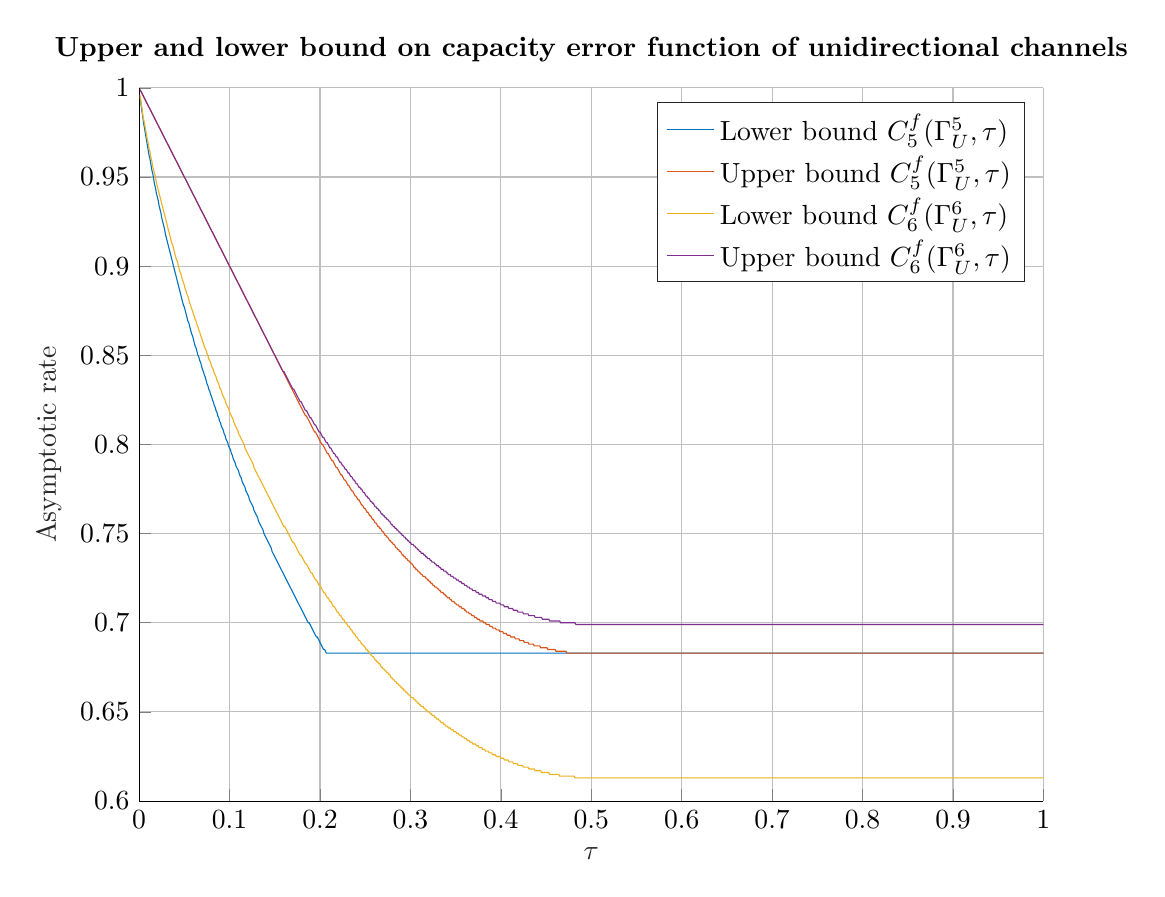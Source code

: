 % This file was created by matlab2tikz.
%
%The latest updates can be retrieved from
%  http://www.mathworks.com/matlabcentral/fileexchange/22022-matlab2tikz-matlab2tikz
%where you can also make suggestions and rate matlab2tikz.
%
\definecolor{mycolor1}{rgb}{0.0,0.447,0.741}%
\definecolor{mycolor2}{rgb}{0.85,0.325,0.098}%
\definecolor{mycolor3}{rgb}{0.929,0.694,0.125}%
\definecolor{mycolor4}{rgb}{0.494,0.184,0.556}%
%
\begin{tikzpicture}

\begin{axis}[%
width=4.521in,
height=3.566in,
at={(0.758in,0.481in)},
scale only axis,
unbounded coords=jump,
xmin=0,
xmax=1,
xlabel style={font=\color{white!15!black}},
xlabel={$\tau$},
ymin=0.6,
ymax=1,
ylabel style={font=\color{white!15!black}},
ylabel={Asymptotic rate},
axis background/.style={fill=white},
title style={font=\bfseries},
title={Upper and lower bound on capacity error function of unidirectional channels},
axis x line*=bottom,
axis y line*=left,
xmajorgrids,
ymajorgrids,
legend style={legend cell align=left, align=left, draw=white!15!black}
]
\addplot [color=mycolor1]
  table[row sep=crcr]{%
0	nan\\
0.001	0.995\\
0.002	0.991\\
0.003	0.987\\
0.004	0.984\\
0.005	0.98\\
0.006	0.977\\
0.007	0.974\\
0.008	0.971\\
0.009	0.968\\
0.01	0.965\\
0.011	0.962\\
0.012	0.96\\
0.013	0.957\\
0.014	0.954\\
0.015	0.952\\
0.016	0.949\\
0.017	0.946\\
0.018	0.944\\
0.019	0.941\\
0.02	0.939\\
0.021	0.937\\
0.022	0.934\\
0.023	0.932\\
0.024	0.93\\
0.025	0.927\\
0.026	0.925\\
0.027	0.923\\
0.028	0.921\\
0.029	0.918\\
0.03	0.916\\
0.031	0.914\\
0.032	0.912\\
0.033	0.91\\
0.034	0.908\\
0.035	0.906\\
0.036	0.904\\
0.037	0.902\\
0.038	0.9\\
0.039	0.898\\
0.04	0.896\\
0.041	0.894\\
0.042	0.892\\
0.043	0.89\\
0.044	0.888\\
0.045	0.886\\
0.046	0.884\\
0.047	0.882\\
0.048	0.88\\
0.049	0.878\\
0.05	0.877\\
0.051	0.875\\
0.052	0.873\\
0.053	0.871\\
0.054	0.869\\
0.055	0.868\\
0.056	0.866\\
0.057	0.864\\
0.058	0.862\\
0.059	0.861\\
0.06	0.859\\
0.061	0.857\\
0.062	0.855\\
0.063	0.854\\
0.064	0.852\\
0.065	0.85\\
0.066	0.849\\
0.067	0.847\\
0.068	0.846\\
0.069	0.844\\
0.07	0.842\\
0.071	0.841\\
0.072	0.839\\
0.073	0.838\\
0.074	0.836\\
0.075	0.834\\
0.076	0.833\\
0.077	0.831\\
0.078	0.83\\
0.079	0.828\\
0.08	0.827\\
0.081	0.825\\
0.082	0.824\\
0.083	0.822\\
0.084	0.821\\
0.085	0.819\\
0.086	0.818\\
0.087	0.816\\
0.088	0.815\\
0.089	0.813\\
0.09	0.812\\
0.091	0.81\\
0.092	0.809\\
0.093	0.808\\
0.094	0.806\\
0.095	0.805\\
0.096	0.803\\
0.097	0.802\\
0.098	0.801\\
0.099	0.799\\
0.1	0.798\\
0.101	0.797\\
0.102	0.795\\
0.103	0.794\\
0.104	0.792\\
0.105	0.791\\
0.106	0.79\\
0.107	0.788\\
0.108	0.787\\
0.109	0.786\\
0.11	0.785\\
0.111	0.783\\
0.112	0.782\\
0.113	0.781\\
0.114	0.779\\
0.115	0.778\\
0.116	0.777\\
0.117	0.776\\
0.118	0.774\\
0.119	0.773\\
0.12	0.772\\
0.121	0.771\\
0.122	0.769\\
0.123	0.768\\
0.124	0.767\\
0.125	0.766\\
0.126	0.765\\
0.127	0.763\\
0.128	0.762\\
0.129	0.761\\
0.13	0.76\\
0.131	0.759\\
0.132	0.757\\
0.133	0.756\\
0.134	0.755\\
0.135	0.754\\
0.136	0.753\\
0.137	0.752\\
0.138	0.75\\
0.139	0.749\\
0.14	0.748\\
0.141	0.747\\
0.142	0.746\\
0.143	0.745\\
0.144	0.744\\
0.145	0.743\\
0.146	0.742\\
0.147	0.74\\
0.148	0.739\\
0.149	0.738\\
0.15	0.737\\
0.151	0.736\\
0.152	0.735\\
0.153	0.734\\
0.154	0.733\\
0.155	0.732\\
0.156	0.731\\
0.157	0.73\\
0.158	0.729\\
0.159	0.728\\
0.16	0.727\\
0.161	0.726\\
0.162	0.725\\
0.163	0.724\\
0.164	0.723\\
0.165	0.722\\
0.166	0.721\\
0.167	0.72\\
0.168	0.719\\
0.169	0.718\\
0.17	0.717\\
0.171	0.716\\
0.172	0.715\\
0.173	0.714\\
0.174	0.713\\
0.175	0.712\\
0.176	0.711\\
0.177	0.71\\
0.178	0.709\\
0.179	0.708\\
0.18	0.707\\
0.181	0.706\\
0.182	0.705\\
0.183	0.704\\
0.184	0.703\\
0.185	0.702\\
0.186	0.701\\
0.187	0.7\\
0.188	0.7\\
0.189	0.699\\
0.19	0.698\\
0.191	0.697\\
0.192	0.696\\
0.193	0.695\\
0.194	0.694\\
0.195	0.693\\
0.196	0.692\\
0.197	0.692\\
0.198	0.691\\
0.199	0.69\\
0.2	0.689\\
0.201	0.688\\
0.202	0.687\\
0.203	0.686\\
0.204	0.685\\
0.205	0.685\\
0.206	0.684\\
0.207	0.683\\
0.208	0.683\\
0.209	0.683\\
0.21	0.683\\
0.211	0.683\\
0.212	0.683\\
0.213	0.683\\
0.214	0.683\\
0.215	0.683\\
0.216	0.683\\
0.217	0.683\\
0.218	0.683\\
0.219	0.683\\
0.22	0.683\\
0.221	0.683\\
0.222	0.683\\
0.223	0.683\\
0.224	0.683\\
0.225	0.683\\
0.226	0.683\\
0.227	0.683\\
0.228	0.683\\
0.229	0.683\\
0.23	0.683\\
0.231	0.683\\
0.232	0.683\\
0.233	0.683\\
0.234	0.683\\
0.235	0.683\\
0.236	0.683\\
0.237	0.683\\
0.238	0.683\\
0.239	0.683\\
0.24	0.683\\
0.241	0.683\\
0.242	0.683\\
0.243	0.683\\
0.244	0.683\\
0.245	0.683\\
0.246	0.683\\
0.247	0.683\\
0.248	0.683\\
0.249	0.683\\
0.25	0.683\\
0.251	0.683\\
0.252	0.683\\
0.253	0.683\\
0.254	0.683\\
0.255	0.683\\
0.256	0.683\\
0.257	0.683\\
0.258	0.683\\
0.259	0.683\\
0.26	0.683\\
0.261	0.683\\
0.262	0.683\\
0.263	0.683\\
0.264	0.683\\
0.265	0.683\\
0.266	0.683\\
0.267	0.683\\
0.268	0.683\\
0.269	0.683\\
0.27	0.683\\
0.271	0.683\\
0.272	0.683\\
0.273	0.683\\
0.274	0.683\\
0.275	0.683\\
0.276	0.683\\
0.277	0.683\\
0.278	0.683\\
0.279	0.683\\
0.28	0.683\\
0.281	0.683\\
0.282	0.683\\
0.283	0.683\\
0.284	0.683\\
0.285	0.683\\
0.286	0.683\\
0.287	0.683\\
0.288	0.683\\
0.289	0.683\\
0.29	0.683\\
0.291	0.683\\
0.292	0.683\\
0.293	0.683\\
0.294	0.683\\
0.295	0.683\\
0.296	0.683\\
0.297	0.683\\
0.298	0.683\\
0.299	0.683\\
0.3	0.683\\
0.301	0.683\\
0.302	0.683\\
0.303	0.683\\
0.304	0.683\\
0.305	0.683\\
0.306	0.683\\
0.307	0.683\\
0.308	0.683\\
0.309	0.683\\
0.31	0.683\\
0.311	0.683\\
0.312	0.683\\
0.313	0.683\\
0.314	0.683\\
0.315	0.683\\
0.316	0.683\\
0.317	0.683\\
0.318	0.683\\
0.319	0.683\\
0.32	0.683\\
0.321	0.683\\
0.322	0.683\\
0.323	0.683\\
0.324	0.683\\
0.325	0.683\\
0.326	0.683\\
0.327	0.683\\
0.328	0.683\\
0.329	0.683\\
0.33	0.683\\
0.331	0.683\\
0.332	0.683\\
0.333	0.683\\
0.334	0.683\\
0.335	0.683\\
0.336	0.683\\
0.337	0.683\\
0.338	0.683\\
0.339	0.683\\
0.34	0.683\\
0.341	0.683\\
0.342	0.683\\
0.343	0.683\\
0.344	0.683\\
0.345	0.683\\
0.346	0.683\\
0.347	0.683\\
0.348	0.683\\
0.349	0.683\\
0.35	0.683\\
0.351	0.683\\
0.352	0.683\\
0.353	0.683\\
0.354	0.683\\
0.355	0.683\\
0.356	0.683\\
0.357	0.683\\
0.358	0.683\\
0.359	0.683\\
0.36	0.683\\
0.361	0.683\\
0.362	0.683\\
0.363	0.683\\
0.364	0.683\\
0.365	0.683\\
0.366	0.683\\
0.367	0.683\\
0.368	0.683\\
0.369	0.683\\
0.37	0.683\\
0.371	0.683\\
0.372	0.683\\
0.373	0.683\\
0.374	0.683\\
0.375	0.683\\
0.376	0.683\\
0.377	0.683\\
0.378	0.683\\
0.379	0.683\\
0.38	0.683\\
0.381	0.683\\
0.382	0.683\\
0.383	0.683\\
0.384	0.683\\
0.385	0.683\\
0.386	0.683\\
0.387	0.683\\
0.388	0.683\\
0.389	0.683\\
0.39	0.683\\
0.391	0.683\\
0.392	0.683\\
0.393	0.683\\
0.394	0.683\\
0.395	0.683\\
0.396	0.683\\
0.397	0.683\\
0.398	0.683\\
0.399	0.683\\
0.4	0.683\\
0.401	0.683\\
0.402	0.683\\
0.403	0.683\\
0.404	0.683\\
0.405	0.683\\
0.406	0.683\\
0.407	0.683\\
0.408	0.683\\
0.409	0.683\\
0.41	0.683\\
0.411	0.683\\
0.412	0.683\\
0.413	0.683\\
0.414	0.683\\
0.415	0.683\\
0.416	0.683\\
0.417	0.683\\
0.418	0.683\\
0.419	0.683\\
0.42	0.683\\
0.421	0.683\\
0.422	0.683\\
0.423	0.683\\
0.424	0.683\\
0.425	0.683\\
0.426	0.683\\
0.427	0.683\\
0.428	0.683\\
0.429	0.683\\
0.43	0.683\\
0.431	0.683\\
0.432	0.683\\
0.433	0.683\\
0.434	0.683\\
0.435	0.683\\
0.436	0.683\\
0.437	0.683\\
0.438	0.683\\
0.439	0.683\\
0.44	0.683\\
0.441	0.683\\
0.442	0.683\\
0.443	0.683\\
0.444	0.683\\
0.445	0.683\\
0.446	0.683\\
0.447	0.683\\
0.448	0.683\\
0.449	0.683\\
0.45	0.683\\
0.451	0.683\\
0.452	0.683\\
0.453	0.683\\
0.454	0.683\\
0.455	0.683\\
0.456	0.683\\
0.457	0.683\\
0.458	0.683\\
0.459	0.683\\
0.46	0.683\\
0.461	0.683\\
0.462	0.683\\
0.463	0.683\\
0.464	0.683\\
0.465	0.683\\
0.466	0.683\\
0.467	0.683\\
0.468	0.683\\
0.469	0.683\\
0.47	0.683\\
0.471	0.683\\
0.472	0.683\\
0.473	0.683\\
0.474	0.683\\
0.475	0.683\\
0.476	0.683\\
0.477	0.683\\
0.478	0.683\\
0.479	0.683\\
0.48	0.683\\
0.481	0.683\\
0.482	0.683\\
0.483	0.683\\
0.484	0.683\\
0.485	0.683\\
0.486	0.683\\
0.487	0.683\\
0.488	0.683\\
0.489	0.683\\
0.49	0.683\\
0.491	0.683\\
0.492	0.683\\
0.493	0.683\\
0.494	0.683\\
0.495	0.683\\
0.496	0.683\\
0.497	0.683\\
0.498	0.683\\
0.499	0.683\\
0.501	0.683\\
0.502	0.683\\
0.503	0.683\\
0.504	0.683\\
0.505	0.683\\
0.506	0.683\\
0.507	0.683\\
0.508	0.683\\
0.509	0.683\\
0.51	0.683\\
0.511	0.683\\
0.512	0.683\\
0.513	0.683\\
0.514	0.683\\
0.515	0.683\\
0.516	0.683\\
0.517	0.683\\
0.518	0.683\\
0.519	0.683\\
0.52	0.683\\
0.521	0.683\\
0.522	0.683\\
0.523	0.683\\
0.524	0.683\\
0.525	0.683\\
0.526	0.683\\
0.527	0.683\\
0.528	0.683\\
0.529	0.683\\
0.53	0.683\\
0.531	0.683\\
0.532	0.683\\
0.533	0.683\\
0.534	0.683\\
0.535	0.683\\
0.536	0.683\\
0.537	0.683\\
0.538	0.683\\
0.539	0.683\\
0.54	0.683\\
0.541	0.683\\
0.542	0.683\\
0.543	0.683\\
0.544	0.683\\
0.545	0.683\\
0.546	0.683\\
0.547	0.683\\
0.548	0.683\\
0.549	0.683\\
0.55	0.683\\
0.551	0.683\\
0.552	0.683\\
0.553	0.683\\
0.554	0.683\\
0.555	0.683\\
0.556	0.683\\
0.557	0.683\\
0.558	0.683\\
0.559	0.683\\
0.56	0.683\\
0.561	0.683\\
0.562	0.683\\
0.563	0.683\\
0.564	0.683\\
0.565	0.683\\
0.566	0.683\\
0.567	0.683\\
0.568	0.683\\
0.569	0.683\\
0.57	0.683\\
0.571	0.683\\
0.572	0.683\\
0.573	0.683\\
0.574	0.683\\
0.575	0.683\\
0.576	0.683\\
0.577	0.683\\
0.578	0.683\\
0.579	0.683\\
0.58	0.683\\
0.581	0.683\\
0.582	0.683\\
0.583	0.683\\
0.584	0.683\\
0.585	0.683\\
0.586	0.683\\
0.587	0.683\\
0.588	0.683\\
0.589	0.683\\
0.59	0.683\\
0.591	0.683\\
0.592	0.683\\
0.593	0.683\\
0.594	0.683\\
0.595	0.683\\
0.596	0.683\\
0.597	0.683\\
0.598	0.683\\
0.599	0.683\\
0.6	0.683\\
0.601	0.683\\
0.602	0.683\\
0.603	0.683\\
0.604	0.683\\
0.605	0.683\\
0.606	0.683\\
0.607	0.683\\
0.608	0.683\\
0.609	0.683\\
0.61	0.683\\
0.611	0.683\\
0.612	0.683\\
0.613	0.683\\
0.614	0.683\\
0.615	0.683\\
0.616	0.683\\
0.617	0.683\\
0.618	0.683\\
0.619	0.683\\
0.62	0.683\\
0.621	0.683\\
0.622	0.683\\
0.623	0.683\\
0.624	0.683\\
0.625	0.683\\
0.626	0.683\\
0.627	0.683\\
0.628	0.683\\
0.629	0.683\\
0.63	0.683\\
0.631	0.683\\
0.632	0.683\\
0.633	0.683\\
0.634	0.683\\
0.635	0.683\\
0.636	0.683\\
0.637	0.683\\
0.638	0.683\\
0.639	0.683\\
0.64	0.683\\
0.641	0.683\\
0.642	0.683\\
0.643	0.683\\
0.644	0.683\\
0.645	0.683\\
0.646	0.683\\
0.647	0.683\\
0.648	0.683\\
0.649	0.683\\
0.65	0.683\\
0.651	0.683\\
0.652	0.683\\
0.653	0.683\\
0.654	0.683\\
0.655	0.683\\
0.656	0.683\\
0.657	0.683\\
0.658	0.683\\
0.659	0.683\\
0.66	0.683\\
0.661	0.683\\
0.662	0.683\\
0.663	0.683\\
0.664	0.683\\
0.665	0.683\\
0.666	0.683\\
0.667	0.683\\
0.668	0.683\\
0.669	0.683\\
0.67	0.683\\
0.671	0.683\\
0.672	0.683\\
0.673	0.683\\
0.674	0.683\\
0.675	0.683\\
0.676	0.683\\
0.677	0.683\\
0.678	0.683\\
0.679	0.683\\
0.68	0.683\\
0.681	0.683\\
0.682	0.683\\
0.683	0.683\\
0.684	0.683\\
0.685	0.683\\
0.686	0.683\\
0.687	0.683\\
0.688	0.683\\
0.689	0.683\\
0.69	0.683\\
0.691	0.683\\
0.692	0.683\\
0.693	0.683\\
0.694	0.683\\
0.695	0.683\\
0.696	0.683\\
0.697	0.683\\
0.698	0.683\\
0.699	0.683\\
0.7	0.683\\
0.701	0.683\\
0.702	0.683\\
0.703	0.683\\
0.704	0.683\\
0.705	0.683\\
0.706	0.683\\
0.707	0.683\\
0.708	0.683\\
0.709	0.683\\
0.71	0.683\\
0.711	0.683\\
0.712	0.683\\
0.713	0.683\\
0.714	0.683\\
0.715	0.683\\
0.716	0.683\\
0.717	0.683\\
0.718	0.683\\
0.719	0.683\\
0.72	0.683\\
0.721	0.683\\
0.722	0.683\\
0.723	0.683\\
0.724	0.683\\
0.725	0.683\\
0.726	0.683\\
0.727	0.683\\
0.728	0.683\\
0.729	0.683\\
0.73	0.683\\
0.731	0.683\\
0.732	0.683\\
0.733	0.683\\
0.734	0.683\\
0.735	0.683\\
0.736	0.683\\
0.737	0.683\\
0.738	0.683\\
0.739	0.683\\
0.74	0.683\\
0.741	0.683\\
0.742	0.683\\
0.743	0.683\\
0.744	0.683\\
0.745	0.683\\
0.746	0.683\\
0.747	0.683\\
0.748	0.683\\
0.749	0.683\\
0.75	0.683\\
0.751	0.683\\
0.752	0.683\\
0.753	0.683\\
0.754	0.683\\
0.755	0.683\\
0.756	0.683\\
0.757	0.683\\
0.758	0.683\\
0.759	0.683\\
0.76	0.683\\
0.761	0.683\\
0.762	0.683\\
0.763	0.683\\
0.764	0.683\\
0.765	0.683\\
0.766	0.683\\
0.767	0.683\\
0.768	0.683\\
0.769	0.683\\
0.77	0.683\\
0.771	0.683\\
0.772	0.683\\
0.773	0.683\\
0.774	0.683\\
0.775	0.683\\
0.776	0.683\\
0.777	0.683\\
0.778	0.683\\
0.779	0.683\\
0.78	0.683\\
0.781	0.683\\
0.782	0.683\\
0.783	0.683\\
0.784	0.683\\
0.785	0.683\\
0.786	0.683\\
0.787	0.683\\
0.788	0.683\\
0.789	0.683\\
0.79	0.683\\
0.791	0.683\\
0.792	0.683\\
0.793	0.683\\
0.794	0.683\\
0.795	0.683\\
0.796	0.683\\
0.797	0.683\\
0.798	0.683\\
0.799	0.683\\
0.8	0.683\\
0.801	0.683\\
0.802	0.683\\
0.803	0.683\\
0.804	0.683\\
0.805	0.683\\
0.806	0.683\\
0.807	0.683\\
0.808	0.683\\
0.809	0.683\\
0.81	0.683\\
0.811	0.683\\
0.812	0.683\\
0.813	0.683\\
0.814	0.683\\
0.815	0.683\\
0.816	0.683\\
0.817	0.683\\
0.818	0.683\\
0.819	0.683\\
0.82	0.683\\
0.821	0.683\\
0.822	0.683\\
0.823	0.683\\
0.824	0.683\\
0.825	0.683\\
0.826	0.683\\
0.827	0.683\\
0.828	0.683\\
0.829	0.683\\
0.83	0.683\\
0.831	0.683\\
0.832	0.683\\
0.833	0.683\\
0.834	0.683\\
0.835	0.683\\
0.836	0.683\\
0.837	0.683\\
0.838	0.683\\
0.839	0.683\\
0.84	0.683\\
0.841	0.683\\
0.842	0.683\\
0.843	0.683\\
0.844	0.683\\
0.845	0.683\\
0.846	0.683\\
0.847	0.683\\
0.848	0.683\\
0.849	0.683\\
0.85	0.683\\
0.851	0.683\\
0.852	0.683\\
0.853	0.683\\
0.854	0.683\\
0.855	0.683\\
0.856	0.683\\
0.857	0.683\\
0.858	0.683\\
0.859	0.683\\
0.86	0.683\\
0.861	0.683\\
0.862	0.683\\
0.863	0.683\\
0.864	0.683\\
0.865	0.683\\
0.866	0.683\\
0.867	0.683\\
0.868	0.683\\
0.869	0.683\\
0.87	0.683\\
0.871	0.683\\
0.872	0.683\\
0.873	0.683\\
0.874	0.683\\
0.875	0.683\\
0.876	0.683\\
0.877	0.683\\
0.878	0.683\\
0.879	0.683\\
0.88	0.683\\
0.881	0.683\\
0.882	0.683\\
0.883	0.683\\
0.884	0.683\\
0.885	0.683\\
0.886	0.683\\
0.887	0.683\\
0.888	0.683\\
0.889	0.683\\
0.89	0.683\\
0.891	0.683\\
0.892	0.683\\
0.893	0.683\\
0.894	0.683\\
0.895	0.683\\
0.896	0.683\\
0.897	0.683\\
0.898	0.683\\
0.899	0.683\\
0.9	0.683\\
0.901	0.683\\
0.902	0.683\\
0.903	0.683\\
0.904	0.683\\
0.905	0.683\\
0.906	0.683\\
0.907	0.683\\
0.908	0.683\\
0.909	0.683\\
0.91	0.683\\
0.911	0.683\\
0.912	0.683\\
0.913	0.683\\
0.914	0.683\\
0.915	0.683\\
0.916	0.683\\
0.917	0.683\\
0.918	0.683\\
0.919	0.683\\
0.92	0.683\\
0.921	0.683\\
0.922	0.683\\
0.923	0.683\\
0.924	0.683\\
0.925	0.683\\
0.926	0.683\\
0.927	0.683\\
0.928	0.683\\
0.929	0.683\\
0.93	0.683\\
0.931	0.683\\
0.932	0.683\\
0.933	0.683\\
0.934	0.683\\
0.935	0.683\\
0.936	0.683\\
0.937	0.683\\
0.938	0.683\\
0.939	0.683\\
0.94	0.683\\
0.941	0.683\\
0.942	0.683\\
0.943	0.683\\
0.944	0.683\\
0.945	0.683\\
0.946	0.683\\
0.947	0.683\\
0.948	0.683\\
0.949	0.683\\
0.95	0.683\\
0.951	0.683\\
0.952	0.683\\
0.953	0.683\\
0.954	0.683\\
0.955	0.683\\
0.956	0.683\\
0.957	0.683\\
0.958	0.683\\
0.959	0.683\\
0.96	0.683\\
0.961	0.683\\
0.962	0.683\\
0.963	0.683\\
0.964	0.683\\
0.965	0.683\\
0.966	0.683\\
0.967	0.683\\
0.968	0.683\\
0.969	0.683\\
0.97	0.683\\
0.971	0.683\\
0.972	0.683\\
0.973	0.683\\
0.974	0.683\\
0.975	0.683\\
0.976	0.683\\
0.977	0.683\\
0.978	0.683\\
0.979	0.683\\
0.98	0.683\\
0.981	0.683\\
0.982	0.683\\
0.983	0.683\\
0.984	0.683\\
0.985	0.683\\
0.986	0.683\\
0.987	0.683\\
0.988	0.683\\
0.989	0.683\\
0.99	0.683\\
0.991	0.683\\
0.992	0.683\\
0.993	0.683\\
0.994	0.683\\
0.995	0.683\\
0.996	0.683\\
0.997	0.683\\
0.998	0.683\\
0.999	0.683\\
1	0.683\\
};
\addlegendentry{Lower bound $C_5^f(\Gamma_U^5, \tau)$}

\addplot [color=mycolor2]
  table[row sep=crcr]{%
0	nan\\
0.001	0.999\\
0.002	0.998\\
0.003	0.997\\
0.004	0.996\\
0.005	0.995\\
0.006	0.994\\
0.007	0.993\\
0.008	0.992\\
0.009	0.991\\
0.01	0.99\\
0.011	0.989\\
0.012	0.988\\
0.013	0.987\\
0.014	0.986\\
0.015	0.985\\
0.016	0.984\\
0.017	0.983\\
0.018	0.982\\
0.019	0.981\\
0.02	0.98\\
0.021	0.979\\
0.022	0.978\\
0.023	0.977\\
0.024	0.976\\
0.025	0.975\\
0.026	0.974\\
0.027	0.973\\
0.028	0.972\\
0.029	0.971\\
0.03	0.97\\
0.031	0.969\\
0.032	0.968\\
0.033	0.967\\
0.034	0.966\\
0.035	0.965\\
0.036	0.964\\
0.037	0.963\\
0.038	0.962\\
0.039	0.961\\
0.04	0.96\\
0.041	0.959\\
0.042	0.958\\
0.043	0.957\\
0.044	0.956\\
0.045	0.955\\
0.046	0.954\\
0.047	0.953\\
0.048	0.952\\
0.049	0.951\\
0.05	0.95\\
0.051	0.949\\
0.052	0.948\\
0.053	0.947\\
0.054	0.946\\
0.055	0.945\\
0.056	0.944\\
0.057	0.943\\
0.058	0.942\\
0.059	0.941\\
0.06	0.94\\
0.061	0.939\\
0.062	0.938\\
0.063	0.937\\
0.064	0.936\\
0.065	0.935\\
0.066	0.934\\
0.067	0.933\\
0.068	0.932\\
0.069	0.931\\
0.07	0.93\\
0.071	0.929\\
0.072	0.928\\
0.073	0.927\\
0.074	0.926\\
0.075	0.925\\
0.076	0.924\\
0.077	0.923\\
0.078	0.922\\
0.079	0.921\\
0.08	0.92\\
0.081	0.919\\
0.082	0.918\\
0.083	0.917\\
0.084	0.916\\
0.085	0.915\\
0.086	0.914\\
0.087	0.913\\
0.088	0.912\\
0.089	0.911\\
0.09	0.91\\
0.091	0.909\\
0.092	0.908\\
0.093	0.907\\
0.094	0.906\\
0.095	0.905\\
0.096	0.904\\
0.097	0.903\\
0.098	0.902\\
0.099	0.901\\
0.1	0.9\\
0.101	0.899\\
0.102	0.898\\
0.103	0.897\\
0.104	0.896\\
0.105	0.895\\
0.106	0.894\\
0.107	0.893\\
0.108	0.892\\
0.109	0.891\\
0.11	0.89\\
0.111	0.889\\
0.112	0.888\\
0.113	0.887\\
0.114	0.886\\
0.115	0.885\\
0.116	0.884\\
0.117	0.883\\
0.118	0.882\\
0.119	0.881\\
0.12	0.88\\
0.121	0.879\\
0.122	0.878\\
0.123	0.877\\
0.124	0.876\\
0.125	0.875\\
0.126	0.874\\
0.127	0.873\\
0.128	0.872\\
0.129	0.871\\
0.13	0.87\\
0.131	0.869\\
0.132	0.868\\
0.133	0.867\\
0.134	0.866\\
0.135	0.865\\
0.136	0.864\\
0.137	0.863\\
0.138	0.862\\
0.139	0.861\\
0.14	0.86\\
0.141	0.859\\
0.142	0.858\\
0.143	0.857\\
0.144	0.856\\
0.145	0.855\\
0.146	0.854\\
0.147	0.853\\
0.148	0.852\\
0.149	0.851\\
0.15	0.85\\
0.151	0.849\\
0.152	0.848\\
0.153	0.847\\
0.154	0.846\\
0.155	0.845\\
0.156	0.844\\
0.157	0.843\\
0.158	0.842\\
0.159	0.841\\
0.16	0.84\\
0.161	0.839\\
0.162	0.838\\
0.163	0.837\\
0.164	0.836\\
0.165	0.835\\
0.166	0.834\\
0.167	0.833\\
0.168	0.832\\
0.169	0.831\\
0.17	0.83\\
0.171	0.829\\
0.172	0.828\\
0.173	0.827\\
0.174	0.826\\
0.175	0.825\\
0.176	0.824\\
0.177	0.823\\
0.178	0.822\\
0.179	0.821\\
0.18	0.82\\
0.181	0.819\\
0.182	0.818\\
0.183	0.817\\
0.184	0.816\\
0.185	0.816\\
0.186	0.815\\
0.187	0.814\\
0.188	0.813\\
0.189	0.812\\
0.19	0.811\\
0.191	0.81\\
0.192	0.809\\
0.193	0.808\\
0.194	0.807\\
0.195	0.807\\
0.196	0.806\\
0.197	0.805\\
0.198	0.804\\
0.199	0.803\\
0.2	0.802\\
0.201	0.801\\
0.202	0.8\\
0.203	0.8\\
0.204	0.799\\
0.205	0.798\\
0.206	0.797\\
0.207	0.796\\
0.208	0.795\\
0.209	0.795\\
0.21	0.794\\
0.211	0.793\\
0.212	0.792\\
0.213	0.791\\
0.214	0.791\\
0.215	0.79\\
0.216	0.789\\
0.217	0.788\\
0.218	0.787\\
0.219	0.787\\
0.22	0.786\\
0.221	0.785\\
0.222	0.784\\
0.223	0.783\\
0.224	0.783\\
0.225	0.782\\
0.226	0.781\\
0.227	0.78\\
0.228	0.78\\
0.229	0.779\\
0.23	0.778\\
0.231	0.777\\
0.232	0.777\\
0.233	0.776\\
0.234	0.775\\
0.235	0.774\\
0.236	0.774\\
0.237	0.773\\
0.238	0.772\\
0.239	0.771\\
0.24	0.771\\
0.241	0.77\\
0.242	0.769\\
0.243	0.769\\
0.244	0.768\\
0.245	0.767\\
0.246	0.766\\
0.247	0.766\\
0.248	0.765\\
0.249	0.764\\
0.25	0.764\\
0.251	0.763\\
0.252	0.762\\
0.253	0.762\\
0.254	0.761\\
0.255	0.76\\
0.256	0.76\\
0.257	0.759\\
0.258	0.758\\
0.259	0.758\\
0.26	0.757\\
0.261	0.756\\
0.262	0.756\\
0.263	0.755\\
0.264	0.754\\
0.265	0.754\\
0.266	0.753\\
0.267	0.753\\
0.268	0.752\\
0.269	0.751\\
0.27	0.751\\
0.271	0.75\\
0.272	0.749\\
0.273	0.749\\
0.274	0.748\\
0.275	0.748\\
0.276	0.747\\
0.277	0.746\\
0.278	0.746\\
0.279	0.745\\
0.28	0.745\\
0.281	0.744\\
0.282	0.744\\
0.283	0.743\\
0.284	0.742\\
0.285	0.742\\
0.286	0.741\\
0.287	0.741\\
0.288	0.74\\
0.289	0.74\\
0.29	0.739\\
0.291	0.738\\
0.292	0.738\\
0.293	0.737\\
0.294	0.737\\
0.295	0.736\\
0.296	0.736\\
0.297	0.735\\
0.298	0.735\\
0.299	0.734\\
0.3	0.734\\
0.301	0.733\\
0.302	0.733\\
0.303	0.732\\
0.304	0.731\\
0.305	0.731\\
0.306	0.73\\
0.307	0.73\\
0.308	0.729\\
0.309	0.729\\
0.31	0.728\\
0.311	0.728\\
0.312	0.727\\
0.313	0.727\\
0.314	0.726\\
0.315	0.726\\
0.316	0.726\\
0.317	0.725\\
0.318	0.725\\
0.319	0.724\\
0.32	0.724\\
0.321	0.723\\
0.322	0.723\\
0.323	0.722\\
0.324	0.722\\
0.325	0.721\\
0.326	0.721\\
0.327	0.72\\
0.328	0.72\\
0.329	0.72\\
0.33	0.719\\
0.331	0.719\\
0.332	0.718\\
0.333	0.718\\
0.334	0.717\\
0.335	0.717\\
0.336	0.717\\
0.337	0.716\\
0.338	0.716\\
0.339	0.715\\
0.34	0.715\\
0.341	0.714\\
0.342	0.714\\
0.343	0.714\\
0.344	0.713\\
0.345	0.713\\
0.346	0.712\\
0.347	0.712\\
0.348	0.712\\
0.349	0.711\\
0.35	0.711\\
0.351	0.71\\
0.352	0.71\\
0.353	0.71\\
0.354	0.709\\
0.355	0.709\\
0.356	0.709\\
0.357	0.708\\
0.358	0.708\\
0.359	0.708\\
0.36	0.707\\
0.361	0.707\\
0.362	0.706\\
0.363	0.706\\
0.364	0.706\\
0.365	0.705\\
0.366	0.705\\
0.367	0.705\\
0.368	0.704\\
0.369	0.704\\
0.37	0.704\\
0.371	0.703\\
0.372	0.703\\
0.373	0.703\\
0.374	0.702\\
0.375	0.702\\
0.376	0.702\\
0.377	0.701\\
0.378	0.701\\
0.379	0.701\\
0.38	0.701\\
0.381	0.7\\
0.382	0.7\\
0.383	0.7\\
0.384	0.699\\
0.385	0.699\\
0.386	0.699\\
0.387	0.699\\
0.388	0.698\\
0.389	0.698\\
0.39	0.698\\
0.391	0.697\\
0.392	0.697\\
0.393	0.697\\
0.394	0.697\\
0.395	0.696\\
0.396	0.696\\
0.397	0.696\\
0.398	0.696\\
0.399	0.695\\
0.4	0.695\\
0.401	0.695\\
0.402	0.695\\
0.403	0.694\\
0.404	0.694\\
0.405	0.694\\
0.406	0.694\\
0.407	0.693\\
0.408	0.693\\
0.409	0.693\\
0.41	0.693\\
0.411	0.692\\
0.412	0.692\\
0.413	0.692\\
0.414	0.692\\
0.415	0.692\\
0.416	0.691\\
0.417	0.691\\
0.418	0.691\\
0.419	0.691\\
0.42	0.691\\
0.421	0.69\\
0.422	0.69\\
0.423	0.69\\
0.424	0.69\\
0.425	0.69\\
0.426	0.689\\
0.427	0.689\\
0.428	0.689\\
0.429	0.689\\
0.43	0.689\\
0.431	0.688\\
0.432	0.688\\
0.433	0.688\\
0.434	0.688\\
0.435	0.688\\
0.436	0.688\\
0.437	0.687\\
0.438	0.687\\
0.439	0.687\\
0.44	0.687\\
0.441	0.687\\
0.442	0.687\\
0.443	0.687\\
0.444	0.686\\
0.445	0.686\\
0.446	0.686\\
0.447	0.686\\
0.448	0.686\\
0.449	0.686\\
0.45	0.686\\
0.451	0.686\\
0.452	0.685\\
0.453	0.685\\
0.454	0.685\\
0.455	0.685\\
0.456	0.685\\
0.457	0.685\\
0.458	0.685\\
0.459	0.685\\
0.46	0.685\\
0.461	0.684\\
0.462	0.684\\
0.463	0.684\\
0.464	0.684\\
0.465	0.684\\
0.466	0.684\\
0.467	0.684\\
0.468	0.684\\
0.469	0.684\\
0.47	0.684\\
0.471	0.684\\
0.472	0.684\\
0.473	0.683\\
0.474	0.683\\
0.475	0.683\\
0.476	0.683\\
0.477	0.683\\
0.478	0.683\\
0.479	0.683\\
0.48	0.683\\
0.481	0.683\\
0.482	0.683\\
0.483	0.683\\
0.484	0.683\\
0.485	0.683\\
0.486	0.683\\
0.487	0.683\\
0.488	0.683\\
0.489	0.683\\
0.49	0.683\\
0.491	0.683\\
0.492	0.683\\
0.493	0.683\\
0.494	0.683\\
0.495	0.683\\
0.496	0.683\\
0.497	0.683\\
0.498	0.683\\
0.499	0.683\\
0.501	0.683\\
0.502	0.683\\
0.503	0.683\\
0.504	0.683\\
0.505	0.683\\
0.506	0.683\\
0.507	0.683\\
0.508	0.683\\
0.509	0.683\\
0.51	0.683\\
0.511	0.683\\
0.512	0.683\\
0.513	0.683\\
0.514	0.683\\
0.515	0.683\\
0.516	0.683\\
0.517	0.683\\
0.518	0.683\\
0.519	0.683\\
0.52	0.683\\
0.521	0.683\\
0.522	0.683\\
0.523	0.683\\
0.524	0.683\\
0.525	0.683\\
0.526	0.683\\
0.527	0.683\\
0.528	0.683\\
0.529	0.683\\
0.53	0.683\\
0.531	0.683\\
0.532	0.683\\
0.533	0.683\\
0.534	0.683\\
0.535	0.683\\
0.536	0.683\\
0.537	0.683\\
0.538	0.683\\
0.539	0.683\\
0.54	0.683\\
0.541	0.683\\
0.542	0.683\\
0.543	0.683\\
0.544	0.683\\
0.545	0.683\\
0.546	0.683\\
0.547	0.683\\
0.548	0.683\\
0.549	0.683\\
0.55	0.683\\
0.551	0.683\\
0.552	0.683\\
0.553	0.683\\
0.554	0.683\\
0.555	0.683\\
0.556	0.683\\
0.557	0.683\\
0.558	0.683\\
0.559	0.683\\
0.56	0.683\\
0.561	0.683\\
0.562	0.683\\
0.563	0.683\\
0.564	0.683\\
0.565	0.683\\
0.566	0.683\\
0.567	0.683\\
0.568	0.683\\
0.569	0.683\\
0.57	0.683\\
0.571	0.683\\
0.572	0.683\\
0.573	0.683\\
0.574	0.683\\
0.575	0.683\\
0.576	0.683\\
0.577	0.683\\
0.578	0.683\\
0.579	0.683\\
0.58	0.683\\
0.581	0.683\\
0.582	0.683\\
0.583	0.683\\
0.584	0.683\\
0.585	0.683\\
0.586	0.683\\
0.587	0.683\\
0.588	0.683\\
0.589	0.683\\
0.59	0.683\\
0.591	0.683\\
0.592	0.683\\
0.593	0.683\\
0.594	0.683\\
0.595	0.683\\
0.596	0.683\\
0.597	0.683\\
0.598	0.683\\
0.599	0.683\\
0.6	0.683\\
0.601	0.683\\
0.602	0.683\\
0.603	0.683\\
0.604	0.683\\
0.605	0.683\\
0.606	0.683\\
0.607	0.683\\
0.608	0.683\\
0.609	0.683\\
0.61	0.683\\
0.611	0.683\\
0.612	0.683\\
0.613	0.683\\
0.614	0.683\\
0.615	0.683\\
0.616	0.683\\
0.617	0.683\\
0.618	0.683\\
0.619	0.683\\
0.62	0.683\\
0.621	0.683\\
0.622	0.683\\
0.623	0.683\\
0.624	0.683\\
0.625	0.683\\
0.626	0.683\\
0.627	0.683\\
0.628	0.683\\
0.629	0.683\\
0.63	0.683\\
0.631	0.683\\
0.632	0.683\\
0.633	0.683\\
0.634	0.683\\
0.635	0.683\\
0.636	0.683\\
0.637	0.683\\
0.638	0.683\\
0.639	0.683\\
0.64	0.683\\
0.641	0.683\\
0.642	0.683\\
0.643	0.683\\
0.644	0.683\\
0.645	0.683\\
0.646	0.683\\
0.647	0.683\\
0.648	0.683\\
0.649	0.683\\
0.65	0.683\\
0.651	0.683\\
0.652	0.683\\
0.653	0.683\\
0.654	0.683\\
0.655	0.683\\
0.656	0.683\\
0.657	0.683\\
0.658	0.683\\
0.659	0.683\\
0.66	0.683\\
0.661	0.683\\
0.662	0.683\\
0.663	0.683\\
0.664	0.683\\
0.665	0.683\\
0.666	0.683\\
0.667	0.683\\
0.668	0.683\\
0.669	0.683\\
0.67	0.683\\
0.671	0.683\\
0.672	0.683\\
0.673	0.683\\
0.674	0.683\\
0.675	0.683\\
0.676	0.683\\
0.677	0.683\\
0.678	0.683\\
0.679	0.683\\
0.68	0.683\\
0.681	0.683\\
0.682	0.683\\
0.683	0.683\\
0.684	0.683\\
0.685	0.683\\
0.686	0.683\\
0.687	0.683\\
0.688	0.683\\
0.689	0.683\\
0.69	0.683\\
0.691	0.683\\
0.692	0.683\\
0.693	0.683\\
0.694	0.683\\
0.695	0.683\\
0.696	0.683\\
0.697	0.683\\
0.698	0.683\\
0.699	0.683\\
0.7	0.683\\
0.701	0.683\\
0.702	0.683\\
0.703	0.683\\
0.704	0.683\\
0.705	0.683\\
0.706	0.683\\
0.707	0.683\\
0.708	0.683\\
0.709	0.683\\
0.71	0.683\\
0.711	0.683\\
0.712	0.683\\
0.713	0.683\\
0.714	0.683\\
0.715	0.683\\
0.716	0.683\\
0.717	0.683\\
0.718	0.683\\
0.719	0.683\\
0.72	0.683\\
0.721	0.683\\
0.722	0.683\\
0.723	0.683\\
0.724	0.683\\
0.725	0.683\\
0.726	0.683\\
0.727	0.683\\
0.728	0.683\\
0.729	0.683\\
0.73	0.683\\
0.731	0.683\\
0.732	0.683\\
0.733	0.683\\
0.734	0.683\\
0.735	0.683\\
0.736	0.683\\
0.737	0.683\\
0.738	0.683\\
0.739	0.683\\
0.74	0.683\\
0.741	0.683\\
0.742	0.683\\
0.743	0.683\\
0.744	0.683\\
0.745	0.683\\
0.746	0.683\\
0.747	0.683\\
0.748	0.683\\
0.749	0.683\\
0.75	0.683\\
0.751	0.683\\
0.752	0.683\\
0.753	0.683\\
0.754	0.683\\
0.755	0.683\\
0.756	0.683\\
0.757	0.683\\
0.758	0.683\\
0.759	0.683\\
0.76	0.683\\
0.761	0.683\\
0.762	0.683\\
0.763	0.683\\
0.764	0.683\\
0.765	0.683\\
0.766	0.683\\
0.767	0.683\\
0.768	0.683\\
0.769	0.683\\
0.77	0.683\\
0.771	0.683\\
0.772	0.683\\
0.773	0.683\\
0.774	0.683\\
0.775	0.683\\
0.776	0.683\\
0.777	0.683\\
0.778	0.683\\
0.779	0.683\\
0.78	0.683\\
0.781	0.683\\
0.782	0.683\\
0.783	0.683\\
0.784	0.683\\
0.785	0.683\\
0.786	0.683\\
0.787	0.683\\
0.788	0.683\\
0.789	0.683\\
0.79	0.683\\
0.791	0.683\\
0.792	0.683\\
0.793	0.683\\
0.794	0.683\\
0.795	0.683\\
0.796	0.683\\
0.797	0.683\\
0.798	0.683\\
0.799	0.683\\
0.8	0.683\\
0.801	0.683\\
0.802	0.683\\
0.803	0.683\\
0.804	0.683\\
0.805	0.683\\
0.806	0.683\\
0.807	0.683\\
0.808	0.683\\
0.809	0.683\\
0.81	0.683\\
0.811	0.683\\
0.812	0.683\\
0.813	0.683\\
0.814	0.683\\
0.815	0.683\\
0.816	0.683\\
0.817	0.683\\
0.818	0.683\\
0.819	0.683\\
0.82	0.683\\
0.821	0.683\\
0.822	0.683\\
0.823	0.683\\
0.824	0.683\\
0.825	0.683\\
0.826	0.683\\
0.827	0.683\\
0.828	0.683\\
0.829	0.683\\
0.83	0.683\\
0.831	0.683\\
0.832	0.683\\
0.833	0.683\\
0.834	0.683\\
0.835	0.683\\
0.836	0.683\\
0.837	0.683\\
0.838	0.683\\
0.839	0.683\\
0.84	0.683\\
0.841	0.683\\
0.842	0.683\\
0.843	0.683\\
0.844	0.683\\
0.845	0.683\\
0.846	0.683\\
0.847	0.683\\
0.848	0.683\\
0.849	0.683\\
0.85	0.683\\
0.851	0.683\\
0.852	0.683\\
0.853	0.683\\
0.854	0.683\\
0.855	0.683\\
0.856	0.683\\
0.857	0.683\\
0.858	0.683\\
0.859	0.683\\
0.86	0.683\\
0.861	0.683\\
0.862	0.683\\
0.863	0.683\\
0.864	0.683\\
0.865	0.683\\
0.866	0.683\\
0.867	0.683\\
0.868	0.683\\
0.869	0.683\\
0.87	0.683\\
0.871	0.683\\
0.872	0.683\\
0.873	0.683\\
0.874	0.683\\
0.875	0.683\\
0.876	0.683\\
0.877	0.683\\
0.878	0.683\\
0.879	0.683\\
0.88	0.683\\
0.881	0.683\\
0.882	0.683\\
0.883	0.683\\
0.884	0.683\\
0.885	0.683\\
0.886	0.683\\
0.887	0.683\\
0.888	0.683\\
0.889	0.683\\
0.89	0.683\\
0.891	0.683\\
0.892	0.683\\
0.893	0.683\\
0.894	0.683\\
0.895	0.683\\
0.896	0.683\\
0.897	0.683\\
0.898	0.683\\
0.899	0.683\\
0.9	0.683\\
0.901	0.683\\
0.902	0.683\\
0.903	0.683\\
0.904	0.683\\
0.905	0.683\\
0.906	0.683\\
0.907	0.683\\
0.908	0.683\\
0.909	0.683\\
0.91	0.683\\
0.911	0.683\\
0.912	0.683\\
0.913	0.683\\
0.914	0.683\\
0.915	0.683\\
0.916	0.683\\
0.917	0.683\\
0.918	0.683\\
0.919	0.683\\
0.92	0.683\\
0.921	0.683\\
0.922	0.683\\
0.923	0.683\\
0.924	0.683\\
0.925	0.683\\
0.926	0.683\\
0.927	0.683\\
0.928	0.683\\
0.929	0.683\\
0.93	0.683\\
0.931	0.683\\
0.932	0.683\\
0.933	0.683\\
0.934	0.683\\
0.935	0.683\\
0.936	0.683\\
0.937	0.683\\
0.938	0.683\\
0.939	0.683\\
0.94	0.683\\
0.941	0.683\\
0.942	0.683\\
0.943	0.683\\
0.944	0.683\\
0.945	0.683\\
0.946	0.683\\
0.947	0.683\\
0.948	0.683\\
0.949	0.683\\
0.95	0.683\\
0.951	0.683\\
0.952	0.683\\
0.953	0.683\\
0.954	0.683\\
0.955	0.683\\
0.956	0.683\\
0.957	0.683\\
0.958	0.683\\
0.959	0.683\\
0.96	0.683\\
0.961	0.683\\
0.962	0.683\\
0.963	0.683\\
0.964	0.683\\
0.965	0.683\\
0.966	0.683\\
0.967	0.683\\
0.968	0.683\\
0.969	0.683\\
0.97	0.683\\
0.971	0.683\\
0.972	0.683\\
0.973	0.683\\
0.974	0.683\\
0.975	0.683\\
0.976	0.683\\
0.977	0.683\\
0.978	0.683\\
0.979	0.683\\
0.98	0.683\\
0.981	0.683\\
0.982	0.683\\
0.983	0.683\\
0.984	0.683\\
0.985	0.683\\
0.986	0.683\\
0.987	0.683\\
0.988	0.683\\
0.989	0.683\\
0.99	0.683\\
0.991	0.683\\
0.992	0.683\\
0.993	0.683\\
0.994	0.683\\
0.995	0.683\\
0.996	0.683\\
0.997	0.683\\
0.998	0.683\\
0.999	0.683\\
1	0.683\\
};
\addlegendentry{Upper bound $C_5^f(\Gamma_U^5,\tau)$}

\addplot [color=mycolor3]
  table[row sep=crcr]{%
0	nan\\
0.001	0.996\\
0.002	0.992\\
0.003	0.989\\
0.004	0.985\\
0.005	0.982\\
0.006	0.98\\
0.007	0.977\\
0.008	0.974\\
0.009	0.971\\
0.01	0.969\\
0.011	0.966\\
0.012	0.964\\
0.013	0.961\\
0.014	0.959\\
0.015	0.956\\
0.016	0.954\\
0.017	0.952\\
0.018	0.95\\
0.019	0.947\\
0.02	0.945\\
0.021	0.943\\
0.022	0.941\\
0.023	0.939\\
0.024	0.937\\
0.025	0.935\\
0.026	0.933\\
0.027	0.931\\
0.028	0.929\\
0.029	0.927\\
0.03	0.925\\
0.031	0.923\\
0.032	0.921\\
0.033	0.919\\
0.034	0.917\\
0.035	0.915\\
0.036	0.913\\
0.037	0.912\\
0.038	0.91\\
0.039	0.908\\
0.04	0.906\\
0.041	0.904\\
0.042	0.903\\
0.043	0.901\\
0.044	0.899\\
0.045	0.897\\
0.046	0.896\\
0.047	0.894\\
0.048	0.892\\
0.049	0.891\\
0.05	0.889\\
0.051	0.887\\
0.052	0.886\\
0.053	0.884\\
0.054	0.883\\
0.055	0.881\\
0.056	0.879\\
0.057	0.878\\
0.058	0.876\\
0.059	0.875\\
0.06	0.873\\
0.061	0.872\\
0.062	0.87\\
0.063	0.869\\
0.064	0.867\\
0.065	0.866\\
0.066	0.864\\
0.067	0.863\\
0.068	0.861\\
0.069	0.86\\
0.07	0.858\\
0.071	0.857\\
0.072	0.855\\
0.073	0.854\\
0.074	0.853\\
0.075	0.851\\
0.076	0.85\\
0.077	0.848\\
0.078	0.847\\
0.079	0.846\\
0.08	0.844\\
0.081	0.843\\
0.082	0.842\\
0.083	0.84\\
0.084	0.839\\
0.085	0.838\\
0.086	0.836\\
0.087	0.835\\
0.088	0.834\\
0.089	0.832\\
0.09	0.831\\
0.091	0.83\\
0.092	0.828\\
0.093	0.827\\
0.094	0.826\\
0.095	0.825\\
0.096	0.823\\
0.097	0.822\\
0.098	0.821\\
0.099	0.82\\
0.1	0.818\\
0.101	0.817\\
0.102	0.816\\
0.103	0.815\\
0.104	0.814\\
0.105	0.812\\
0.106	0.811\\
0.107	0.81\\
0.108	0.809\\
0.109	0.808\\
0.11	0.806\\
0.111	0.805\\
0.112	0.804\\
0.113	0.803\\
0.114	0.802\\
0.115	0.801\\
0.116	0.8\\
0.117	0.798\\
0.118	0.797\\
0.119	0.796\\
0.12	0.795\\
0.121	0.794\\
0.122	0.793\\
0.123	0.792\\
0.124	0.791\\
0.125	0.79\\
0.126	0.789\\
0.127	0.787\\
0.128	0.786\\
0.129	0.785\\
0.13	0.784\\
0.131	0.783\\
0.132	0.782\\
0.133	0.781\\
0.134	0.78\\
0.135	0.779\\
0.136	0.778\\
0.137	0.777\\
0.138	0.776\\
0.139	0.775\\
0.14	0.774\\
0.141	0.773\\
0.142	0.772\\
0.143	0.771\\
0.144	0.77\\
0.145	0.769\\
0.146	0.768\\
0.147	0.767\\
0.148	0.766\\
0.149	0.765\\
0.15	0.764\\
0.151	0.763\\
0.152	0.762\\
0.153	0.761\\
0.154	0.76\\
0.155	0.759\\
0.156	0.758\\
0.157	0.757\\
0.158	0.756\\
0.159	0.755\\
0.16	0.754\\
0.161	0.754\\
0.162	0.753\\
0.163	0.752\\
0.164	0.751\\
0.165	0.75\\
0.166	0.749\\
0.167	0.748\\
0.168	0.747\\
0.169	0.746\\
0.17	0.745\\
0.171	0.745\\
0.172	0.744\\
0.173	0.743\\
0.174	0.742\\
0.175	0.741\\
0.176	0.74\\
0.177	0.739\\
0.178	0.738\\
0.179	0.738\\
0.18	0.737\\
0.181	0.736\\
0.182	0.735\\
0.183	0.734\\
0.184	0.733\\
0.185	0.733\\
0.186	0.732\\
0.187	0.731\\
0.188	0.73\\
0.189	0.729\\
0.19	0.728\\
0.191	0.728\\
0.192	0.727\\
0.193	0.726\\
0.194	0.725\\
0.195	0.724\\
0.196	0.724\\
0.197	0.723\\
0.198	0.722\\
0.199	0.721\\
0.2	0.721\\
0.201	0.72\\
0.202	0.719\\
0.203	0.718\\
0.204	0.717\\
0.205	0.717\\
0.206	0.716\\
0.207	0.715\\
0.208	0.714\\
0.209	0.714\\
0.21	0.713\\
0.211	0.712\\
0.212	0.712\\
0.213	0.711\\
0.214	0.71\\
0.215	0.709\\
0.216	0.709\\
0.217	0.708\\
0.218	0.707\\
0.219	0.706\\
0.22	0.706\\
0.221	0.705\\
0.222	0.704\\
0.223	0.704\\
0.224	0.703\\
0.225	0.702\\
0.226	0.702\\
0.227	0.701\\
0.228	0.7\\
0.229	0.7\\
0.23	0.699\\
0.231	0.698\\
0.232	0.698\\
0.233	0.697\\
0.234	0.696\\
0.235	0.696\\
0.236	0.695\\
0.237	0.694\\
0.238	0.694\\
0.239	0.693\\
0.24	0.692\\
0.241	0.692\\
0.242	0.691\\
0.243	0.69\\
0.244	0.69\\
0.245	0.689\\
0.246	0.688\\
0.247	0.688\\
0.248	0.687\\
0.249	0.687\\
0.25	0.686\\
0.251	0.685\\
0.252	0.685\\
0.253	0.684\\
0.254	0.684\\
0.255	0.683\\
0.256	0.682\\
0.257	0.682\\
0.258	0.681\\
0.259	0.681\\
0.26	0.68\\
0.261	0.679\\
0.262	0.679\\
0.263	0.678\\
0.264	0.678\\
0.265	0.677\\
0.266	0.677\\
0.267	0.676\\
0.268	0.675\\
0.269	0.675\\
0.27	0.674\\
0.271	0.674\\
0.272	0.673\\
0.273	0.673\\
0.274	0.672\\
0.275	0.672\\
0.276	0.671\\
0.277	0.671\\
0.278	0.67\\
0.279	0.669\\
0.28	0.669\\
0.281	0.668\\
0.282	0.668\\
0.283	0.667\\
0.284	0.667\\
0.285	0.666\\
0.286	0.666\\
0.287	0.665\\
0.288	0.665\\
0.289	0.664\\
0.29	0.664\\
0.291	0.663\\
0.292	0.663\\
0.293	0.662\\
0.294	0.662\\
0.295	0.661\\
0.296	0.661\\
0.297	0.66\\
0.298	0.66\\
0.299	0.659\\
0.3	0.659\\
0.301	0.658\\
0.302	0.658\\
0.303	0.658\\
0.304	0.657\\
0.305	0.657\\
0.306	0.656\\
0.307	0.656\\
0.308	0.655\\
0.309	0.655\\
0.31	0.654\\
0.311	0.654\\
0.312	0.653\\
0.313	0.653\\
0.314	0.653\\
0.315	0.652\\
0.316	0.652\\
0.317	0.651\\
0.318	0.651\\
0.319	0.65\\
0.32	0.65\\
0.321	0.65\\
0.322	0.649\\
0.323	0.649\\
0.324	0.648\\
0.325	0.648\\
0.326	0.648\\
0.327	0.647\\
0.328	0.647\\
0.329	0.646\\
0.33	0.646\\
0.331	0.646\\
0.332	0.645\\
0.333	0.645\\
0.334	0.644\\
0.335	0.644\\
0.336	0.644\\
0.337	0.643\\
0.338	0.643\\
0.339	0.642\\
0.34	0.642\\
0.341	0.642\\
0.342	0.641\\
0.343	0.641\\
0.344	0.641\\
0.345	0.64\\
0.346	0.64\\
0.347	0.64\\
0.348	0.639\\
0.349	0.639\\
0.35	0.639\\
0.351	0.638\\
0.352	0.638\\
0.353	0.638\\
0.354	0.637\\
0.355	0.637\\
0.356	0.637\\
0.357	0.636\\
0.358	0.636\\
0.359	0.636\\
0.36	0.635\\
0.361	0.635\\
0.362	0.635\\
0.363	0.634\\
0.364	0.634\\
0.365	0.634\\
0.366	0.633\\
0.367	0.633\\
0.368	0.633\\
0.369	0.632\\
0.37	0.632\\
0.371	0.632\\
0.372	0.632\\
0.373	0.631\\
0.374	0.631\\
0.375	0.631\\
0.376	0.63\\
0.377	0.63\\
0.378	0.63\\
0.379	0.63\\
0.38	0.629\\
0.381	0.629\\
0.382	0.629\\
0.383	0.628\\
0.384	0.628\\
0.385	0.628\\
0.386	0.628\\
0.387	0.627\\
0.388	0.627\\
0.389	0.627\\
0.39	0.627\\
0.391	0.626\\
0.392	0.626\\
0.393	0.626\\
0.394	0.626\\
0.395	0.625\\
0.396	0.625\\
0.397	0.625\\
0.398	0.625\\
0.399	0.625\\
0.4	0.624\\
0.401	0.624\\
0.402	0.624\\
0.403	0.624\\
0.404	0.623\\
0.405	0.623\\
0.406	0.623\\
0.407	0.623\\
0.408	0.623\\
0.409	0.622\\
0.41	0.622\\
0.411	0.622\\
0.412	0.622\\
0.413	0.622\\
0.414	0.621\\
0.415	0.621\\
0.416	0.621\\
0.417	0.621\\
0.418	0.621\\
0.419	0.62\\
0.42	0.62\\
0.421	0.62\\
0.422	0.62\\
0.423	0.62\\
0.424	0.62\\
0.425	0.619\\
0.426	0.619\\
0.427	0.619\\
0.428	0.619\\
0.429	0.619\\
0.43	0.619\\
0.431	0.618\\
0.432	0.618\\
0.433	0.618\\
0.434	0.618\\
0.435	0.618\\
0.436	0.618\\
0.437	0.618\\
0.438	0.617\\
0.439	0.617\\
0.44	0.617\\
0.441	0.617\\
0.442	0.617\\
0.443	0.617\\
0.444	0.617\\
0.445	0.616\\
0.446	0.616\\
0.447	0.616\\
0.448	0.616\\
0.449	0.616\\
0.45	0.616\\
0.451	0.616\\
0.452	0.616\\
0.453	0.616\\
0.454	0.615\\
0.455	0.615\\
0.456	0.615\\
0.457	0.615\\
0.458	0.615\\
0.459	0.615\\
0.46	0.615\\
0.461	0.615\\
0.462	0.615\\
0.463	0.615\\
0.464	0.615\\
0.465	0.614\\
0.466	0.614\\
0.467	0.614\\
0.468	0.614\\
0.469	0.614\\
0.47	0.614\\
0.471	0.614\\
0.472	0.614\\
0.473	0.614\\
0.474	0.614\\
0.475	0.614\\
0.476	0.614\\
0.477	0.614\\
0.478	0.614\\
0.479	0.614\\
0.48	0.614\\
0.481	0.614\\
0.482	0.613\\
0.483	0.613\\
0.484	0.613\\
0.485	0.613\\
0.486	0.613\\
0.487	0.613\\
0.488	0.613\\
0.489	0.613\\
0.49	0.613\\
0.491	0.613\\
0.492	0.613\\
0.493	0.613\\
0.494	0.613\\
0.495	0.613\\
0.496	0.613\\
0.497	0.613\\
0.498	0.613\\
0.499	0.613\\
0.501	0.613\\
0.502	0.613\\
0.503	0.613\\
0.504	0.613\\
0.505	0.613\\
0.506	0.613\\
0.507	0.613\\
0.508	0.613\\
0.509	0.613\\
0.51	0.613\\
0.511	0.613\\
0.512	0.613\\
0.513	0.613\\
0.514	0.613\\
0.515	0.613\\
0.516	0.613\\
0.517	0.613\\
0.518	0.613\\
0.519	0.613\\
0.52	0.613\\
0.521	0.613\\
0.522	0.613\\
0.523	0.613\\
0.524	0.613\\
0.525	0.613\\
0.526	0.613\\
0.527	0.613\\
0.528	0.613\\
0.529	0.613\\
0.53	0.613\\
0.531	0.613\\
0.532	0.613\\
0.533	0.613\\
0.534	0.613\\
0.535	0.613\\
0.536	0.613\\
0.537	0.613\\
0.538	0.613\\
0.539	0.613\\
0.54	0.613\\
0.541	0.613\\
0.542	0.613\\
0.543	0.613\\
0.544	0.613\\
0.545	0.613\\
0.546	0.613\\
0.547	0.613\\
0.548	0.613\\
0.549	0.613\\
0.55	0.613\\
0.551	0.613\\
0.552	0.613\\
0.553	0.613\\
0.554	0.613\\
0.555	0.613\\
0.556	0.613\\
0.557	0.613\\
0.558	0.613\\
0.559	0.613\\
0.56	0.613\\
0.561	0.613\\
0.562	0.613\\
0.563	0.613\\
0.564	0.613\\
0.565	0.613\\
0.566	0.613\\
0.567	0.613\\
0.568	0.613\\
0.569	0.613\\
0.57	0.613\\
0.571	0.613\\
0.572	0.613\\
0.573	0.613\\
0.574	0.613\\
0.575	0.613\\
0.576	0.613\\
0.577	0.613\\
0.578	0.613\\
0.579	0.613\\
0.58	0.613\\
0.581	0.613\\
0.582	0.613\\
0.583	0.613\\
0.584	0.613\\
0.585	0.613\\
0.586	0.613\\
0.587	0.613\\
0.588	0.613\\
0.589	0.613\\
0.59	0.613\\
0.591	0.613\\
0.592	0.613\\
0.593	0.613\\
0.594	0.613\\
0.595	0.613\\
0.596	0.613\\
0.597	0.613\\
0.598	0.613\\
0.599	0.613\\
0.6	0.613\\
0.601	0.613\\
0.602	0.613\\
0.603	0.613\\
0.604	0.613\\
0.605	0.613\\
0.606	0.613\\
0.607	0.613\\
0.608	0.613\\
0.609	0.613\\
0.61	0.613\\
0.611	0.613\\
0.612	0.613\\
0.613	0.613\\
0.614	0.613\\
0.615	0.613\\
0.616	0.613\\
0.617	0.613\\
0.618	0.613\\
0.619	0.613\\
0.62	0.613\\
0.621	0.613\\
0.622	0.613\\
0.623	0.613\\
0.624	0.613\\
0.625	0.613\\
0.626	0.613\\
0.627	0.613\\
0.628	0.613\\
0.629	0.613\\
0.63	0.613\\
0.631	0.613\\
0.632	0.613\\
0.633	0.613\\
0.634	0.613\\
0.635	0.613\\
0.636	0.613\\
0.637	0.613\\
0.638	0.613\\
0.639	0.613\\
0.64	0.613\\
0.641	0.613\\
0.642	0.613\\
0.643	0.613\\
0.644	0.613\\
0.645	0.613\\
0.646	0.613\\
0.647	0.613\\
0.648	0.613\\
0.649	0.613\\
0.65	0.613\\
0.651	0.613\\
0.652	0.613\\
0.653	0.613\\
0.654	0.613\\
0.655	0.613\\
0.656	0.613\\
0.657	0.613\\
0.658	0.613\\
0.659	0.613\\
0.66	0.613\\
0.661	0.613\\
0.662	0.613\\
0.663	0.613\\
0.664	0.613\\
0.665	0.613\\
0.666	0.613\\
0.667	0.613\\
0.668	0.613\\
0.669	0.613\\
0.67	0.613\\
0.671	0.613\\
0.672	0.613\\
0.673	0.613\\
0.674	0.613\\
0.675	0.613\\
0.676	0.613\\
0.677	0.613\\
0.678	0.613\\
0.679	0.613\\
0.68	0.613\\
0.681	0.613\\
0.682	0.613\\
0.683	0.613\\
0.684	0.613\\
0.685	0.613\\
0.686	0.613\\
0.687	0.613\\
0.688	0.613\\
0.689	0.613\\
0.69	0.613\\
0.691	0.613\\
0.692	0.613\\
0.693	0.613\\
0.694	0.613\\
0.695	0.613\\
0.696	0.613\\
0.697	0.613\\
0.698	0.613\\
0.699	0.613\\
0.7	0.613\\
0.701	0.613\\
0.702	0.613\\
0.703	0.613\\
0.704	0.613\\
0.705	0.613\\
0.706	0.613\\
0.707	0.613\\
0.708	0.613\\
0.709	0.613\\
0.71	0.613\\
0.711	0.613\\
0.712	0.613\\
0.713	0.613\\
0.714	0.613\\
0.715	0.613\\
0.716	0.613\\
0.717	0.613\\
0.718	0.613\\
0.719	0.613\\
0.72	0.613\\
0.721	0.613\\
0.722	0.613\\
0.723	0.613\\
0.724	0.613\\
0.725	0.613\\
0.726	0.613\\
0.727	0.613\\
0.728	0.613\\
0.729	0.613\\
0.73	0.613\\
0.731	0.613\\
0.732	0.613\\
0.733	0.613\\
0.734	0.613\\
0.735	0.613\\
0.736	0.613\\
0.737	0.613\\
0.738	0.613\\
0.739	0.613\\
0.74	0.613\\
0.741	0.613\\
0.742	0.613\\
0.743	0.613\\
0.744	0.613\\
0.745	0.613\\
0.746	0.613\\
0.747	0.613\\
0.748	0.613\\
0.749	0.613\\
0.75	0.613\\
0.751	0.613\\
0.752	0.613\\
0.753	0.613\\
0.754	0.613\\
0.755	0.613\\
0.756	0.613\\
0.757	0.613\\
0.758	0.613\\
0.759	0.613\\
0.76	0.613\\
0.761	0.613\\
0.762	0.613\\
0.763	0.613\\
0.764	0.613\\
0.765	0.613\\
0.766	0.613\\
0.767	0.613\\
0.768	0.613\\
0.769	0.613\\
0.77	0.613\\
0.771	0.613\\
0.772	0.613\\
0.773	0.613\\
0.774	0.613\\
0.775	0.613\\
0.776	0.613\\
0.777	0.613\\
0.778	0.613\\
0.779	0.613\\
0.78	0.613\\
0.781	0.613\\
0.782	0.613\\
0.783	0.613\\
0.784	0.613\\
0.785	0.613\\
0.786	0.613\\
0.787	0.613\\
0.788	0.613\\
0.789	0.613\\
0.79	0.613\\
0.791	0.613\\
0.792	0.613\\
0.793	0.613\\
0.794	0.613\\
0.795	0.613\\
0.796	0.613\\
0.797	0.613\\
0.798	0.613\\
0.799	0.613\\
0.8	0.613\\
0.801	0.613\\
0.802	0.613\\
0.803	0.613\\
0.804	0.613\\
0.805	0.613\\
0.806	0.613\\
0.807	0.613\\
0.808	0.613\\
0.809	0.613\\
0.81	0.613\\
0.811	0.613\\
0.812	0.613\\
0.813	0.613\\
0.814	0.613\\
0.815	0.613\\
0.816	0.613\\
0.817	0.613\\
0.818	0.613\\
0.819	0.613\\
0.82	0.613\\
0.821	0.613\\
0.822	0.613\\
0.823	0.613\\
0.824	0.613\\
0.825	0.613\\
0.826	0.613\\
0.827	0.613\\
0.828	0.613\\
0.829	0.613\\
0.83	0.613\\
0.831	0.613\\
0.832	0.613\\
0.833	0.613\\
0.834	0.613\\
0.835	0.613\\
0.836	0.613\\
0.837	0.613\\
0.838	0.613\\
0.839	0.613\\
0.84	0.613\\
0.841	0.613\\
0.842	0.613\\
0.843	0.613\\
0.844	0.613\\
0.845	0.613\\
0.846	0.613\\
0.847	0.613\\
0.848	0.613\\
0.849	0.613\\
0.85	0.613\\
0.851	0.613\\
0.852	0.613\\
0.853	0.613\\
0.854	0.613\\
0.855	0.613\\
0.856	0.613\\
0.857	0.613\\
0.858	0.613\\
0.859	0.613\\
0.86	0.613\\
0.861	0.613\\
0.862	0.613\\
0.863	0.613\\
0.864	0.613\\
0.865	0.613\\
0.866	0.613\\
0.867	0.613\\
0.868	0.613\\
0.869	0.613\\
0.87	0.613\\
0.871	0.613\\
0.872	0.613\\
0.873	0.613\\
0.874	0.613\\
0.875	0.613\\
0.876	0.613\\
0.877	0.613\\
0.878	0.613\\
0.879	0.613\\
0.88	0.613\\
0.881	0.613\\
0.882	0.613\\
0.883	0.613\\
0.884	0.613\\
0.885	0.613\\
0.886	0.613\\
0.887	0.613\\
0.888	0.613\\
0.889	0.613\\
0.89	0.613\\
0.891	0.613\\
0.892	0.613\\
0.893	0.613\\
0.894	0.613\\
0.895	0.613\\
0.896	0.613\\
0.897	0.613\\
0.898	0.613\\
0.899	0.613\\
0.9	0.613\\
0.901	0.613\\
0.902	0.613\\
0.903	0.613\\
0.904	0.613\\
0.905	0.613\\
0.906	0.613\\
0.907	0.613\\
0.908	0.613\\
0.909	0.613\\
0.91	0.613\\
0.911	0.613\\
0.912	0.613\\
0.913	0.613\\
0.914	0.613\\
0.915	0.613\\
0.916	0.613\\
0.917	0.613\\
0.918	0.613\\
0.919	0.613\\
0.92	0.613\\
0.921	0.613\\
0.922	0.613\\
0.923	0.613\\
0.924	0.613\\
0.925	0.613\\
0.926	0.613\\
0.927	0.613\\
0.928	0.613\\
0.929	0.613\\
0.93	0.613\\
0.931	0.613\\
0.932	0.613\\
0.933	0.613\\
0.934	0.613\\
0.935	0.613\\
0.936	0.613\\
0.937	0.613\\
0.938	0.613\\
0.939	0.613\\
0.94	0.613\\
0.941	0.613\\
0.942	0.613\\
0.943	0.613\\
0.944	0.613\\
0.945	0.613\\
0.946	0.613\\
0.947	0.613\\
0.948	0.613\\
0.949	0.613\\
0.95	0.613\\
0.951	0.613\\
0.952	0.613\\
0.953	0.613\\
0.954	0.613\\
0.955	0.613\\
0.956	0.613\\
0.957	0.613\\
0.958	0.613\\
0.959	0.613\\
0.96	0.613\\
0.961	0.613\\
0.962	0.613\\
0.963	0.613\\
0.964	0.613\\
0.965	0.613\\
0.966	0.613\\
0.967	0.613\\
0.968	0.613\\
0.969	0.613\\
0.97	0.613\\
0.971	0.613\\
0.972	0.613\\
0.973	0.613\\
0.974	0.613\\
0.975	0.613\\
0.976	0.613\\
0.977	0.613\\
0.978	0.613\\
0.979	0.613\\
0.98	0.613\\
0.981	0.613\\
0.982	0.613\\
0.983	0.613\\
0.984	0.613\\
0.985	0.613\\
0.986	0.613\\
0.987	0.613\\
0.988	0.613\\
0.989	0.613\\
0.99	0.613\\
0.991	0.613\\
0.992	0.613\\
0.993	0.613\\
0.994	0.613\\
0.995	0.613\\
0.996	0.613\\
0.997	0.613\\
0.998	0.613\\
0.999	0.613\\
1	0.613\\
};
\addlegendentry{Lower bound $C_6^f(\Gamma_U^6, \tau)$}

\addplot [color=mycolor4]
  table[row sep=crcr]{%
0	nan\\
0.001	0.999\\
0.002	0.998\\
0.003	0.997\\
0.004	0.996\\
0.005	0.995\\
0.006	0.994\\
0.007	0.993\\
0.008	0.992\\
0.009	0.991\\
0.01	0.99\\
0.011	0.989\\
0.012	0.988\\
0.013	0.987\\
0.014	0.986\\
0.015	0.985\\
0.016	0.984\\
0.017	0.983\\
0.018	0.982\\
0.019	0.981\\
0.02	0.98\\
0.021	0.979\\
0.022	0.978\\
0.023	0.977\\
0.024	0.976\\
0.025	0.975\\
0.026	0.974\\
0.027	0.973\\
0.028	0.972\\
0.029	0.971\\
0.03	0.97\\
0.031	0.969\\
0.032	0.968\\
0.033	0.967\\
0.034	0.966\\
0.035	0.965\\
0.036	0.964\\
0.037	0.963\\
0.038	0.962\\
0.039	0.961\\
0.04	0.96\\
0.041	0.959\\
0.042	0.958\\
0.043	0.957\\
0.044	0.956\\
0.045	0.955\\
0.046	0.954\\
0.047	0.953\\
0.048	0.952\\
0.049	0.951\\
0.05	0.95\\
0.051	0.949\\
0.052	0.948\\
0.053	0.947\\
0.054	0.946\\
0.055	0.945\\
0.056	0.944\\
0.057	0.943\\
0.058	0.942\\
0.059	0.941\\
0.06	0.94\\
0.061	0.939\\
0.062	0.938\\
0.063	0.937\\
0.064	0.936\\
0.065	0.935\\
0.066	0.934\\
0.067	0.933\\
0.068	0.932\\
0.069	0.931\\
0.07	0.93\\
0.071	0.929\\
0.072	0.928\\
0.073	0.927\\
0.074	0.926\\
0.075	0.925\\
0.076	0.924\\
0.077	0.923\\
0.078	0.922\\
0.079	0.921\\
0.08	0.92\\
0.081	0.919\\
0.082	0.918\\
0.083	0.917\\
0.084	0.916\\
0.085	0.915\\
0.086	0.914\\
0.087	0.913\\
0.088	0.912\\
0.089	0.911\\
0.09	0.91\\
0.091	0.909\\
0.092	0.908\\
0.093	0.907\\
0.094	0.906\\
0.095	0.905\\
0.096	0.904\\
0.097	0.903\\
0.098	0.902\\
0.099	0.901\\
0.1	0.9\\
0.101	0.899\\
0.102	0.898\\
0.103	0.897\\
0.104	0.896\\
0.105	0.895\\
0.106	0.894\\
0.107	0.893\\
0.108	0.892\\
0.109	0.891\\
0.11	0.89\\
0.111	0.889\\
0.112	0.888\\
0.113	0.887\\
0.114	0.886\\
0.115	0.885\\
0.116	0.884\\
0.117	0.883\\
0.118	0.882\\
0.119	0.881\\
0.12	0.88\\
0.121	0.879\\
0.122	0.878\\
0.123	0.877\\
0.124	0.876\\
0.125	0.875\\
0.126	0.874\\
0.127	0.873\\
0.128	0.872\\
0.129	0.871\\
0.13	0.87\\
0.131	0.869\\
0.132	0.868\\
0.133	0.867\\
0.134	0.866\\
0.135	0.865\\
0.136	0.864\\
0.137	0.863\\
0.138	0.862\\
0.139	0.861\\
0.14	0.86\\
0.141	0.859\\
0.142	0.858\\
0.143	0.857\\
0.144	0.856\\
0.145	0.855\\
0.146	0.854\\
0.147	0.853\\
0.148	0.852\\
0.149	0.851\\
0.15	0.85\\
0.151	0.849\\
0.152	0.848\\
0.153	0.847\\
0.154	0.846\\
0.155	0.845\\
0.156	0.844\\
0.157	0.843\\
0.158	0.842\\
0.159	0.841\\
0.16	0.841\\
0.161	0.84\\
0.162	0.839\\
0.163	0.838\\
0.164	0.837\\
0.165	0.836\\
0.166	0.835\\
0.167	0.834\\
0.168	0.833\\
0.169	0.832\\
0.17	0.831\\
0.171	0.831\\
0.172	0.83\\
0.173	0.829\\
0.174	0.828\\
0.175	0.827\\
0.176	0.826\\
0.177	0.825\\
0.178	0.824\\
0.179	0.824\\
0.18	0.823\\
0.181	0.822\\
0.182	0.821\\
0.183	0.82\\
0.184	0.819\\
0.185	0.819\\
0.186	0.818\\
0.187	0.817\\
0.188	0.816\\
0.189	0.815\\
0.19	0.815\\
0.191	0.814\\
0.192	0.813\\
0.193	0.812\\
0.194	0.811\\
0.195	0.811\\
0.196	0.81\\
0.197	0.809\\
0.198	0.808\\
0.199	0.807\\
0.2	0.807\\
0.201	0.806\\
0.202	0.805\\
0.203	0.804\\
0.204	0.804\\
0.205	0.803\\
0.206	0.802\\
0.207	0.801\\
0.208	0.801\\
0.209	0.8\\
0.21	0.799\\
0.211	0.798\\
0.212	0.798\\
0.213	0.797\\
0.214	0.796\\
0.215	0.795\\
0.216	0.795\\
0.217	0.794\\
0.218	0.793\\
0.219	0.793\\
0.22	0.792\\
0.221	0.791\\
0.222	0.79\\
0.223	0.79\\
0.224	0.789\\
0.225	0.788\\
0.226	0.788\\
0.227	0.787\\
0.228	0.786\\
0.229	0.786\\
0.23	0.785\\
0.231	0.784\\
0.232	0.784\\
0.233	0.783\\
0.234	0.782\\
0.235	0.782\\
0.236	0.781\\
0.237	0.78\\
0.238	0.78\\
0.239	0.779\\
0.24	0.778\\
0.241	0.778\\
0.242	0.777\\
0.243	0.776\\
0.244	0.776\\
0.245	0.775\\
0.246	0.775\\
0.247	0.774\\
0.248	0.773\\
0.249	0.773\\
0.25	0.772\\
0.251	0.771\\
0.252	0.771\\
0.253	0.77\\
0.254	0.77\\
0.255	0.769\\
0.256	0.768\\
0.257	0.768\\
0.258	0.767\\
0.259	0.767\\
0.26	0.766\\
0.261	0.765\\
0.262	0.765\\
0.263	0.764\\
0.264	0.764\\
0.265	0.763\\
0.266	0.763\\
0.267	0.762\\
0.268	0.761\\
0.269	0.761\\
0.27	0.76\\
0.271	0.76\\
0.272	0.759\\
0.273	0.759\\
0.274	0.758\\
0.275	0.758\\
0.276	0.757\\
0.277	0.757\\
0.278	0.756\\
0.279	0.755\\
0.28	0.755\\
0.281	0.754\\
0.282	0.754\\
0.283	0.753\\
0.284	0.753\\
0.285	0.752\\
0.286	0.752\\
0.287	0.751\\
0.288	0.751\\
0.289	0.75\\
0.29	0.75\\
0.291	0.749\\
0.292	0.749\\
0.293	0.748\\
0.294	0.748\\
0.295	0.747\\
0.296	0.747\\
0.297	0.746\\
0.298	0.746\\
0.299	0.745\\
0.3	0.745\\
0.301	0.744\\
0.302	0.744\\
0.303	0.744\\
0.304	0.743\\
0.305	0.743\\
0.306	0.742\\
0.307	0.742\\
0.308	0.741\\
0.309	0.741\\
0.31	0.74\\
0.311	0.74\\
0.312	0.739\\
0.313	0.739\\
0.314	0.739\\
0.315	0.738\\
0.316	0.738\\
0.317	0.737\\
0.318	0.737\\
0.319	0.736\\
0.32	0.736\\
0.321	0.736\\
0.322	0.735\\
0.323	0.735\\
0.324	0.734\\
0.325	0.734\\
0.326	0.734\\
0.327	0.733\\
0.328	0.733\\
0.329	0.732\\
0.33	0.732\\
0.331	0.732\\
0.332	0.731\\
0.333	0.731\\
0.334	0.73\\
0.335	0.73\\
0.336	0.73\\
0.337	0.729\\
0.338	0.729\\
0.339	0.729\\
0.34	0.728\\
0.341	0.728\\
0.342	0.727\\
0.343	0.727\\
0.344	0.727\\
0.345	0.726\\
0.346	0.726\\
0.347	0.726\\
0.348	0.725\\
0.349	0.725\\
0.35	0.725\\
0.351	0.724\\
0.352	0.724\\
0.353	0.724\\
0.354	0.723\\
0.355	0.723\\
0.356	0.723\\
0.357	0.722\\
0.358	0.722\\
0.359	0.722\\
0.36	0.721\\
0.361	0.721\\
0.362	0.721\\
0.363	0.72\\
0.364	0.72\\
0.365	0.72\\
0.366	0.719\\
0.367	0.719\\
0.368	0.719\\
0.369	0.718\\
0.37	0.718\\
0.371	0.718\\
0.372	0.718\\
0.373	0.717\\
0.374	0.717\\
0.375	0.717\\
0.376	0.716\\
0.377	0.716\\
0.378	0.716\\
0.379	0.716\\
0.38	0.715\\
0.381	0.715\\
0.382	0.715\\
0.383	0.715\\
0.384	0.714\\
0.385	0.714\\
0.386	0.714\\
0.387	0.713\\
0.388	0.713\\
0.389	0.713\\
0.39	0.713\\
0.391	0.712\\
0.392	0.712\\
0.393	0.712\\
0.394	0.712\\
0.395	0.711\\
0.396	0.711\\
0.397	0.711\\
0.398	0.711\\
0.399	0.711\\
0.4	0.71\\
0.401	0.71\\
0.402	0.71\\
0.403	0.71\\
0.404	0.709\\
0.405	0.709\\
0.406	0.709\\
0.407	0.709\\
0.408	0.709\\
0.409	0.708\\
0.41	0.708\\
0.411	0.708\\
0.412	0.708\\
0.413	0.708\\
0.414	0.707\\
0.415	0.707\\
0.416	0.707\\
0.417	0.707\\
0.418	0.707\\
0.419	0.706\\
0.42	0.706\\
0.421	0.706\\
0.422	0.706\\
0.423	0.706\\
0.424	0.706\\
0.425	0.705\\
0.426	0.705\\
0.427	0.705\\
0.428	0.705\\
0.429	0.705\\
0.43	0.705\\
0.431	0.704\\
0.432	0.704\\
0.433	0.704\\
0.434	0.704\\
0.435	0.704\\
0.436	0.704\\
0.437	0.704\\
0.438	0.703\\
0.439	0.703\\
0.44	0.703\\
0.441	0.703\\
0.442	0.703\\
0.443	0.703\\
0.444	0.703\\
0.445	0.703\\
0.446	0.702\\
0.447	0.702\\
0.448	0.702\\
0.449	0.702\\
0.45	0.702\\
0.451	0.702\\
0.452	0.702\\
0.453	0.702\\
0.454	0.701\\
0.455	0.701\\
0.456	0.701\\
0.457	0.701\\
0.458	0.701\\
0.459	0.701\\
0.46	0.701\\
0.461	0.701\\
0.462	0.701\\
0.463	0.701\\
0.464	0.701\\
0.465	0.701\\
0.466	0.7\\
0.467	0.7\\
0.468	0.7\\
0.469	0.7\\
0.47	0.7\\
0.471	0.7\\
0.472	0.7\\
0.473	0.7\\
0.474	0.7\\
0.475	0.7\\
0.476	0.7\\
0.477	0.7\\
0.478	0.7\\
0.479	0.7\\
0.48	0.7\\
0.481	0.7\\
0.482	0.7\\
0.483	0.699\\
0.484	0.699\\
0.485	0.699\\
0.486	0.699\\
0.487	0.699\\
0.488	0.699\\
0.489	0.699\\
0.49	0.699\\
0.491	0.699\\
0.492	0.699\\
0.493	0.699\\
0.494	0.699\\
0.495	0.699\\
0.496	0.699\\
0.497	0.699\\
0.498	0.699\\
0.499	0.699\\
0.501	0.699\\
0.502	0.699\\
0.503	0.699\\
0.504	0.699\\
0.505	0.699\\
0.506	0.699\\
0.507	0.699\\
0.508	0.699\\
0.509	0.699\\
0.51	0.699\\
0.511	0.699\\
0.512	0.699\\
0.513	0.699\\
0.514	0.699\\
0.515	0.699\\
0.516	0.699\\
0.517	0.699\\
0.518	0.699\\
0.519	0.699\\
0.52	0.699\\
0.521	0.699\\
0.522	0.699\\
0.523	0.699\\
0.524	0.699\\
0.525	0.699\\
0.526	0.699\\
0.527	0.699\\
0.528	0.699\\
0.529	0.699\\
0.53	0.699\\
0.531	0.699\\
0.532	0.699\\
0.533	0.699\\
0.534	0.699\\
0.535	0.699\\
0.536	0.699\\
0.537	0.699\\
0.538	0.699\\
0.539	0.699\\
0.54	0.699\\
0.541	0.699\\
0.542	0.699\\
0.543	0.699\\
0.544	0.699\\
0.545	0.699\\
0.546	0.699\\
0.547	0.699\\
0.548	0.699\\
0.549	0.699\\
0.55	0.699\\
0.551	0.699\\
0.552	0.699\\
0.553	0.699\\
0.554	0.699\\
0.555	0.699\\
0.556	0.699\\
0.557	0.699\\
0.558	0.699\\
0.559	0.699\\
0.56	0.699\\
0.561	0.699\\
0.562	0.699\\
0.563	0.699\\
0.564	0.699\\
0.565	0.699\\
0.566	0.699\\
0.567	0.699\\
0.568	0.699\\
0.569	0.699\\
0.57	0.699\\
0.571	0.699\\
0.572	0.699\\
0.573	0.699\\
0.574	0.699\\
0.575	0.699\\
0.576	0.699\\
0.577	0.699\\
0.578	0.699\\
0.579	0.699\\
0.58	0.699\\
0.581	0.699\\
0.582	0.699\\
0.583	0.699\\
0.584	0.699\\
0.585	0.699\\
0.586	0.699\\
0.587	0.699\\
0.588	0.699\\
0.589	0.699\\
0.59	0.699\\
0.591	0.699\\
0.592	0.699\\
0.593	0.699\\
0.594	0.699\\
0.595	0.699\\
0.596	0.699\\
0.597	0.699\\
0.598	0.699\\
0.599	0.699\\
0.6	0.699\\
0.601	0.699\\
0.602	0.699\\
0.603	0.699\\
0.604	0.699\\
0.605	0.699\\
0.606	0.699\\
0.607	0.699\\
0.608	0.699\\
0.609	0.699\\
0.61	0.699\\
0.611	0.699\\
0.612	0.699\\
0.613	0.699\\
0.614	0.699\\
0.615	0.699\\
0.616	0.699\\
0.617	0.699\\
0.618	0.699\\
0.619	0.699\\
0.62	0.699\\
0.621	0.699\\
0.622	0.699\\
0.623	0.699\\
0.624	0.699\\
0.625	0.699\\
0.626	0.699\\
0.627	0.699\\
0.628	0.699\\
0.629	0.699\\
0.63	0.699\\
0.631	0.699\\
0.632	0.699\\
0.633	0.699\\
0.634	0.699\\
0.635	0.699\\
0.636	0.699\\
0.637	0.699\\
0.638	0.699\\
0.639	0.699\\
0.64	0.699\\
0.641	0.699\\
0.642	0.699\\
0.643	0.699\\
0.644	0.699\\
0.645	0.699\\
0.646	0.699\\
0.647	0.699\\
0.648	0.699\\
0.649	0.699\\
0.65	0.699\\
0.651	0.699\\
0.652	0.699\\
0.653	0.699\\
0.654	0.699\\
0.655	0.699\\
0.656	0.699\\
0.657	0.699\\
0.658	0.699\\
0.659	0.699\\
0.66	0.699\\
0.661	0.699\\
0.662	0.699\\
0.663	0.699\\
0.664	0.699\\
0.665	0.699\\
0.666	0.699\\
0.667	0.699\\
0.668	0.699\\
0.669	0.699\\
0.67	0.699\\
0.671	0.699\\
0.672	0.699\\
0.673	0.699\\
0.674	0.699\\
0.675	0.699\\
0.676	0.699\\
0.677	0.699\\
0.678	0.699\\
0.679	0.699\\
0.68	0.699\\
0.681	0.699\\
0.682	0.699\\
0.683	0.699\\
0.684	0.699\\
0.685	0.699\\
0.686	0.699\\
0.687	0.699\\
0.688	0.699\\
0.689	0.699\\
0.69	0.699\\
0.691	0.699\\
0.692	0.699\\
0.693	0.699\\
0.694	0.699\\
0.695	0.699\\
0.696	0.699\\
0.697	0.699\\
0.698	0.699\\
0.699	0.699\\
0.7	0.699\\
0.701	0.699\\
0.702	0.699\\
0.703	0.699\\
0.704	0.699\\
0.705	0.699\\
0.706	0.699\\
0.707	0.699\\
0.708	0.699\\
0.709	0.699\\
0.71	0.699\\
0.711	0.699\\
0.712	0.699\\
0.713	0.699\\
0.714	0.699\\
0.715	0.699\\
0.716	0.699\\
0.717	0.699\\
0.718	0.699\\
0.719	0.699\\
0.72	0.699\\
0.721	0.699\\
0.722	0.699\\
0.723	0.699\\
0.724	0.699\\
0.725	0.699\\
0.726	0.699\\
0.727	0.699\\
0.728	0.699\\
0.729	0.699\\
0.73	0.699\\
0.731	0.699\\
0.732	0.699\\
0.733	0.699\\
0.734	0.699\\
0.735	0.699\\
0.736	0.699\\
0.737	0.699\\
0.738	0.699\\
0.739	0.699\\
0.74	0.699\\
0.741	0.699\\
0.742	0.699\\
0.743	0.699\\
0.744	0.699\\
0.745	0.699\\
0.746	0.699\\
0.747	0.699\\
0.748	0.699\\
0.749	0.699\\
0.75	0.699\\
0.751	0.699\\
0.752	0.699\\
0.753	0.699\\
0.754	0.699\\
0.755	0.699\\
0.756	0.699\\
0.757	0.699\\
0.758	0.699\\
0.759	0.699\\
0.76	0.699\\
0.761	0.699\\
0.762	0.699\\
0.763	0.699\\
0.764	0.699\\
0.765	0.699\\
0.766	0.699\\
0.767	0.699\\
0.768	0.699\\
0.769	0.699\\
0.77	0.699\\
0.771	0.699\\
0.772	0.699\\
0.773	0.699\\
0.774	0.699\\
0.775	0.699\\
0.776	0.699\\
0.777	0.699\\
0.778	0.699\\
0.779	0.699\\
0.78	0.699\\
0.781	0.699\\
0.782	0.699\\
0.783	0.699\\
0.784	0.699\\
0.785	0.699\\
0.786	0.699\\
0.787	0.699\\
0.788	0.699\\
0.789	0.699\\
0.79	0.699\\
0.791	0.699\\
0.792	0.699\\
0.793	0.699\\
0.794	0.699\\
0.795	0.699\\
0.796	0.699\\
0.797	0.699\\
0.798	0.699\\
0.799	0.699\\
0.8	0.699\\
0.801	0.699\\
0.802	0.699\\
0.803	0.699\\
0.804	0.699\\
0.805	0.699\\
0.806	0.699\\
0.807	0.699\\
0.808	0.699\\
0.809	0.699\\
0.81	0.699\\
0.811	0.699\\
0.812	0.699\\
0.813	0.699\\
0.814	0.699\\
0.815	0.699\\
0.816	0.699\\
0.817	0.699\\
0.818	0.699\\
0.819	0.699\\
0.82	0.699\\
0.821	0.699\\
0.822	0.699\\
0.823	0.699\\
0.824	0.699\\
0.825	0.699\\
0.826	0.699\\
0.827	0.699\\
0.828	0.699\\
0.829	0.699\\
0.83	0.699\\
0.831	0.699\\
0.832	0.699\\
0.833	0.699\\
0.834	0.699\\
0.835	0.699\\
0.836	0.699\\
0.837	0.699\\
0.838	0.699\\
0.839	0.699\\
0.84	0.699\\
0.841	0.699\\
0.842	0.699\\
0.843	0.699\\
0.844	0.699\\
0.845	0.699\\
0.846	0.699\\
0.847	0.699\\
0.848	0.699\\
0.849	0.699\\
0.85	0.699\\
0.851	0.699\\
0.852	0.699\\
0.853	0.699\\
0.854	0.699\\
0.855	0.699\\
0.856	0.699\\
0.857	0.699\\
0.858	0.699\\
0.859	0.699\\
0.86	0.699\\
0.861	0.699\\
0.862	0.699\\
0.863	0.699\\
0.864	0.699\\
0.865	0.699\\
0.866	0.699\\
0.867	0.699\\
0.868	0.699\\
0.869	0.699\\
0.87	0.699\\
0.871	0.699\\
0.872	0.699\\
0.873	0.699\\
0.874	0.699\\
0.875	0.699\\
0.876	0.699\\
0.877	0.699\\
0.878	0.699\\
0.879	0.699\\
0.88	0.699\\
0.881	0.699\\
0.882	0.699\\
0.883	0.699\\
0.884	0.699\\
0.885	0.699\\
0.886	0.699\\
0.887	0.699\\
0.888	0.699\\
0.889	0.699\\
0.89	0.699\\
0.891	0.699\\
0.892	0.699\\
0.893	0.699\\
0.894	0.699\\
0.895	0.699\\
0.896	0.699\\
0.897	0.699\\
0.898	0.699\\
0.899	0.699\\
0.9	0.699\\
0.901	0.699\\
0.902	0.699\\
0.903	0.699\\
0.904	0.699\\
0.905	0.699\\
0.906	0.699\\
0.907	0.699\\
0.908	0.699\\
0.909	0.699\\
0.91	0.699\\
0.911	0.699\\
0.912	0.699\\
0.913	0.699\\
0.914	0.699\\
0.915	0.699\\
0.916	0.699\\
0.917	0.699\\
0.918	0.699\\
0.919	0.699\\
0.92	0.699\\
0.921	0.699\\
0.922	0.699\\
0.923	0.699\\
0.924	0.699\\
0.925	0.699\\
0.926	0.699\\
0.927	0.699\\
0.928	0.699\\
0.929	0.699\\
0.93	0.699\\
0.931	0.699\\
0.932	0.699\\
0.933	0.699\\
0.934	0.699\\
0.935	0.699\\
0.936	0.699\\
0.937	0.699\\
0.938	0.699\\
0.939	0.699\\
0.94	0.699\\
0.941	0.699\\
0.942	0.699\\
0.943	0.699\\
0.944	0.699\\
0.945	0.699\\
0.946	0.699\\
0.947	0.699\\
0.948	0.699\\
0.949	0.699\\
0.95	0.699\\
0.951	0.699\\
0.952	0.699\\
0.953	0.699\\
0.954	0.699\\
0.955	0.699\\
0.956	0.699\\
0.957	0.699\\
0.958	0.699\\
0.959	0.699\\
0.96	0.699\\
0.961	0.699\\
0.962	0.699\\
0.963	0.699\\
0.964	0.699\\
0.965	0.699\\
0.966	0.699\\
0.967	0.699\\
0.968	0.699\\
0.969	0.699\\
0.97	0.699\\
0.971	0.699\\
0.972	0.699\\
0.973	0.699\\
0.974	0.699\\
0.975	0.699\\
0.976	0.699\\
0.977	0.699\\
0.978	0.699\\
0.979	0.699\\
0.98	0.699\\
0.981	0.699\\
0.982	0.699\\
0.983	0.699\\
0.984	0.699\\
0.985	0.699\\
0.986	0.699\\
0.987	0.699\\
0.988	0.699\\
0.989	0.699\\
0.99	0.699\\
0.991	0.699\\
0.992	0.699\\
0.993	0.699\\
0.994	0.699\\
0.995	0.699\\
0.996	0.699\\
0.997	0.699\\
0.998	0.699\\
0.999	0.699\\
1	0.699\\
};
\addlegendentry{Upper bound $C_6^f(\Gamma_U^6,\tau)$}

\end{axis}
\end{tikzpicture}%